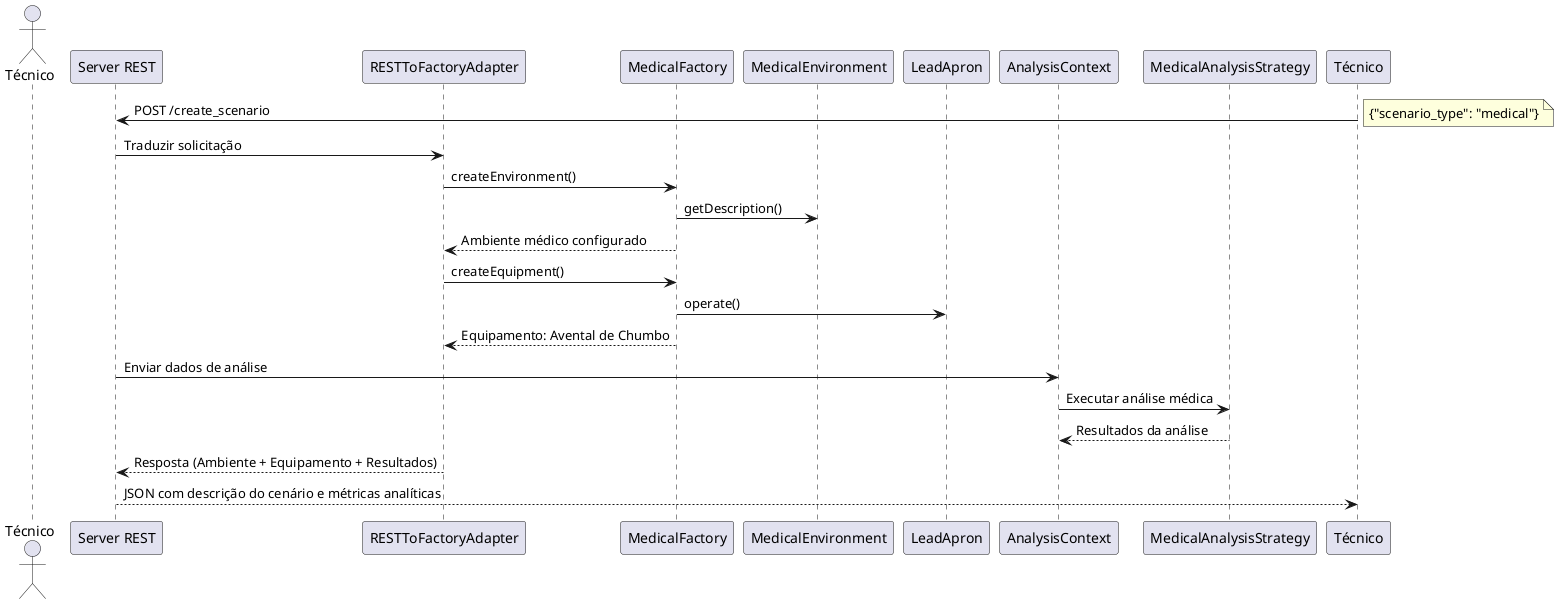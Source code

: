 @startuml
actor User as "Técnico"
participant Server as "Server REST"
participant Adapter as "RESTToFactoryAdapter"
participant MedicalFactory
participant MedicalEnvironment
participant LeadApron
participant AnalysisContext
participant MedicalAnalysisStrategy

'Técnico solicita configuração do cenário médico
"Técnico" -> Server: POST /create_scenario
note right: {"scenario_type": "medical"}

Server -> Adapter: Traduzir solicitação
Adapter -> MedicalFactory: createEnvironment()
MedicalFactory -> MedicalEnvironment: getDescription()
Adapter <-- MedicalFactory: Ambiente médico configurado

Adapter -> MedicalFactory: createEquipment()
MedicalFactory -> LeadApron: operate()
Adapter <-- MedicalFactory: Equipamento: Avental de Chumbo

Server -> AnalysisContext: Enviar dados de análise
AnalysisContext -> MedicalAnalysisStrategy: Executar análise médica
AnalysisContext <-- MedicalAnalysisStrategy: Resultados da análise

Server <-- Adapter: Resposta (Ambiente + Equipamento + Resultados)
"Técnico" <-- Server: JSON com descrição do cenário e métricas analíticas
@enduml
